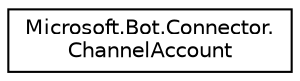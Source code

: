 digraph "Graphical Class Hierarchy"
{
  edge [fontname="Helvetica",fontsize="10",labelfontname="Helvetica",labelfontsize="10"];
  node [fontname="Helvetica",fontsize="10",shape=record];
  rankdir="LR";
  Node1 [label="Microsoft.Bot.Connector.\lChannelAccount",height=0.2,width=0.4,color="black", fillcolor="white", style="filled",URL="$dd/def/class_microsoft_1_1_bot_1_1_connector_1_1_channel_account.html",tooltip="Channel account information needed to route a message "];
}
